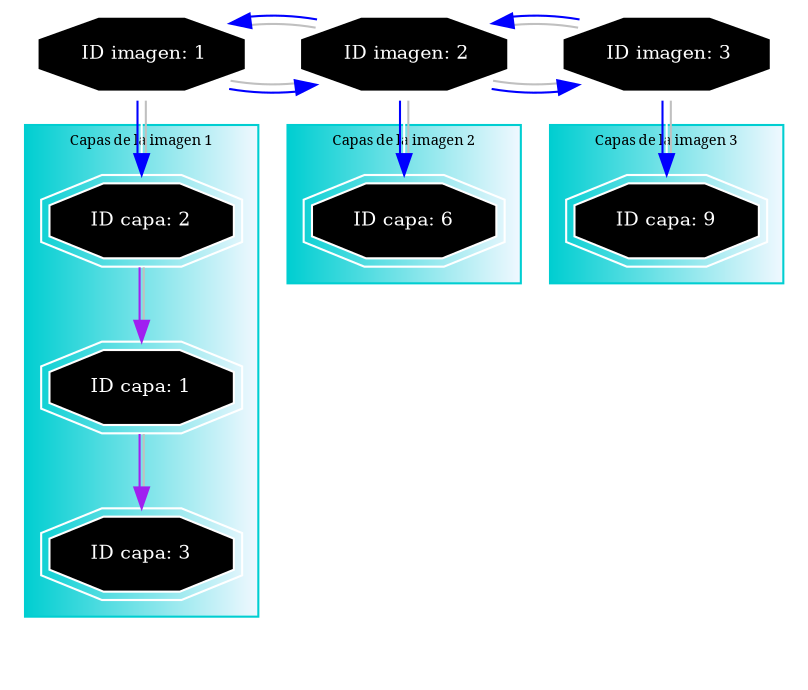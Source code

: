 digraph lista_doble_circular
{
	graph[color = "indigo:hotpink2", fontcolor = "white", fontname = serif, style = filled, label = "Lista doble circular de imagenes"];
	node[shape = tripleoctagon, style = filled, color = white, fillcolor = black, fontcolor = white, peripheries = 2];
	edge[color = "blue:white:grey"];


		1[fillcolor = black, fontcolor = white, label = <<FONT POINT-SIZE = "9"> ID imagen: 1</FONT>>]

		subgraph cluster_lista_simple_imagen_1_
		{
			graph[color = "darkturquoise:aliceblue", fontcolor = "black", style = filled, fontsize = 7, label = "Capas de la imagen 1"];
			node[shape = tripleoctagon, style = filled, color = white, fillcolor = black, fontcolor = white, peripheries = 2];
			edge[color = "purple:grey"];

			_imagen_1_2[fillcolor = black, fontcolor = white, label = <<FONT POINT-SIZE = "9"> ID capa: 2 </FONT>>]
			_imagen_1_1[fillcolor = black, fontcolor = white, label = <<FONT POINT-SIZE = "9"> ID capa: 1 </FONT>>]
			_imagen_1_3[fillcolor = black, fontcolor = white, label = <<FONT POINT-SIZE = "9"> ID capa: 3 </FONT>>]

			_imagen_1_2->_imagen_1_1
			_imagen_1_1->_imagen_1_3
		}

		1->_imagen_1_2


		2[fillcolor = black, fontcolor = white, label = <<FONT POINT-SIZE = "9"> ID imagen: 2</FONT>>]

		subgraph cluster_lista_simple_imagen_2_
		{
			graph[color = "darkturquoise:aliceblue", fontcolor = "black", style = filled, fontsize = 7, label = "Capas de la imagen 2"];
			node[shape = tripleoctagon, style = filled, color = white, fillcolor = black, fontcolor = white, peripheries = 2];
			edge[color = "purple:grey"];

			_imagen_2_6[fillcolor = black, fontcolor = white, label = <<FONT POINT-SIZE = "9"> ID capa: 6 </FONT>>]

		}

		2->_imagen_2_6


		3[fillcolor = black, fontcolor = white, label = <<FONT POINT-SIZE = "9"> ID imagen: 3</FONT>>]


		subgraph cluster_lista_simple_imagen_3_
		{
			graph[color = "darkturquoise:aliceblue", fontcolor = "black", style = filled, fontsize = 7, label = "Capas de la imagen 3"];
			node[shape = tripleoctagon, style = filled, color = white, fillcolor = black, fontcolor = white, peripheries = 2];
			edge[color = "purple:grey"];

			_imagen_3_9[fillcolor = black, fontcolor = white, label = <<FONT POINT-SIZE = "9"> ID capa: 9 </FONT>>]

		}

		3->_imagen_3_9


		{ rank = same 		1, 2		2, 3 }

		1->2
		2->3
		2->1
		3->2

}

